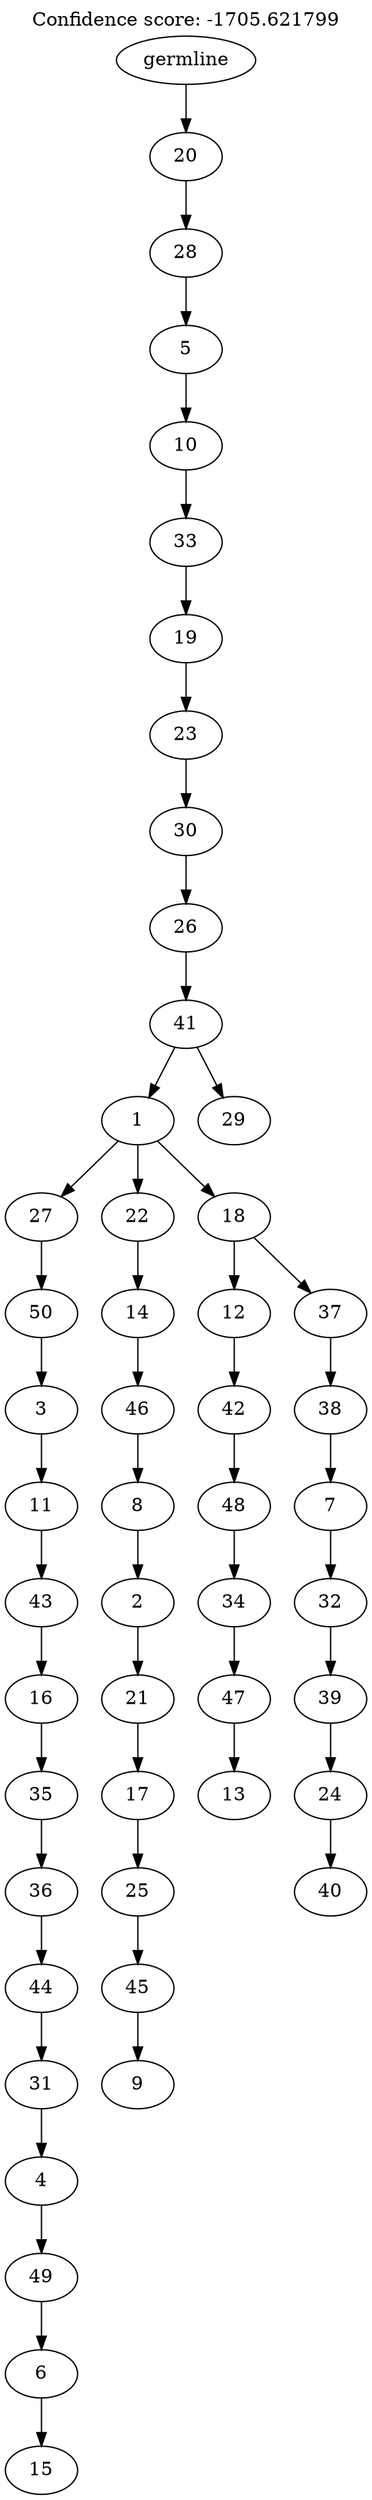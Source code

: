 digraph g {
	"48" -> "49";
	"49" [label="15"];
	"47" -> "48";
	"48" [label="6"];
	"46" -> "47";
	"47" [label="49"];
	"45" -> "46";
	"46" [label="4"];
	"44" -> "45";
	"45" [label="31"];
	"43" -> "44";
	"44" [label="44"];
	"42" -> "43";
	"43" [label="36"];
	"41" -> "42";
	"42" [label="35"];
	"40" -> "41";
	"41" [label="16"];
	"39" -> "40";
	"40" [label="43"];
	"38" -> "39";
	"39" [label="11"];
	"37" -> "38";
	"38" [label="3"];
	"36" -> "37";
	"37" [label="50"];
	"34" -> "35";
	"35" [label="9"];
	"33" -> "34";
	"34" [label="45"];
	"32" -> "33";
	"33" [label="25"];
	"31" -> "32";
	"32" [label="17"];
	"30" -> "31";
	"31" [label="21"];
	"29" -> "30";
	"30" [label="2"];
	"28" -> "29";
	"29" [label="8"];
	"27" -> "28";
	"28" [label="46"];
	"26" -> "27";
	"27" [label="14"];
	"24" -> "25";
	"25" [label="13"];
	"23" -> "24";
	"24" [label="47"];
	"22" -> "23";
	"23" [label="34"];
	"21" -> "22";
	"22" [label="48"];
	"20" -> "21";
	"21" [label="42"];
	"18" -> "19";
	"19" [label="40"];
	"17" -> "18";
	"18" [label="24"];
	"16" -> "17";
	"17" [label="39"];
	"15" -> "16";
	"16" [label="32"];
	"14" -> "15";
	"15" [label="7"];
	"13" -> "14";
	"14" [label="38"];
	"12" -> "13";
	"13" [label="37"];
	"12" -> "20";
	"20" [label="12"];
	"11" -> "12";
	"12" [label="18"];
	"11" -> "26";
	"26" [label="22"];
	"11" -> "36";
	"36" [label="27"];
	"10" -> "11";
	"11" [label="1"];
	"10" -> "50";
	"50" [label="29"];
	"9" -> "10";
	"10" [label="41"];
	"8" -> "9";
	"9" [label="26"];
	"7" -> "8";
	"8" [label="30"];
	"6" -> "7";
	"7" [label="23"];
	"5" -> "6";
	"6" [label="19"];
	"4" -> "5";
	"5" [label="33"];
	"3" -> "4";
	"4" [label="10"];
	"2" -> "3";
	"3" [label="5"];
	"1" -> "2";
	"2" [label="28"];
	"0" -> "1";
	"1" [label="20"];
	"0" [label="germline"];
	labelloc="t";
	label="Confidence score: -1705.621799";
}
